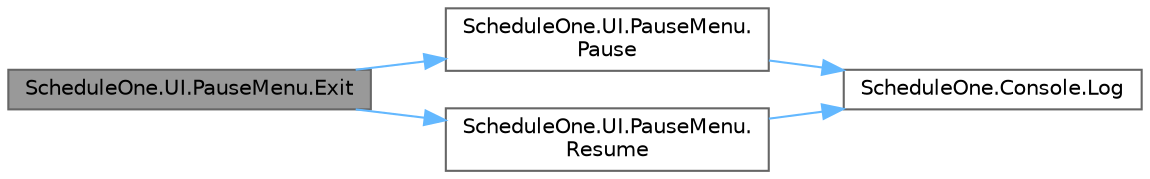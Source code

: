digraph "ScheduleOne.UI.PauseMenu.Exit"
{
 // LATEX_PDF_SIZE
  bgcolor="transparent";
  edge [fontname=Helvetica,fontsize=10,labelfontname=Helvetica,labelfontsize=10];
  node [fontname=Helvetica,fontsize=10,shape=box,height=0.2,width=0.4];
  rankdir="LR";
  Node1 [id="Node000001",label="ScheduleOne.UI.PauseMenu.Exit",height=0.2,width=0.4,color="gray40", fillcolor="grey60", style="filled", fontcolor="black",tooltip=" "];
  Node1 -> Node2 [id="edge1_Node000001_Node000002",color="steelblue1",style="solid",tooltip=" "];
  Node2 [id="Node000002",label="ScheduleOne.UI.PauseMenu.\lPause",height=0.2,width=0.4,color="grey40", fillcolor="white", style="filled",URL="$class_schedule_one_1_1_u_i_1_1_pause_menu.html#a967b4dec6696121cec2b7d019d29249e",tooltip=" "];
  Node2 -> Node3 [id="edge2_Node000002_Node000003",color="steelblue1",style="solid",tooltip=" "];
  Node3 [id="Node000003",label="ScheduleOne.Console.Log",height=0.2,width=0.4,color="grey40", fillcolor="white", style="filled",URL="$class_schedule_one_1_1_console.html#afb218907244d12f7d08b1c1831fa1f8c",tooltip=" "];
  Node1 -> Node4 [id="edge3_Node000001_Node000004",color="steelblue1",style="solid",tooltip=" "];
  Node4 [id="Node000004",label="ScheduleOne.UI.PauseMenu.\lResume",height=0.2,width=0.4,color="grey40", fillcolor="white", style="filled",URL="$class_schedule_one_1_1_u_i_1_1_pause_menu.html#af974bac2891cd4933e76c5b6730a628b",tooltip=" "];
  Node4 -> Node3 [id="edge4_Node000004_Node000003",color="steelblue1",style="solid",tooltip=" "];
}

